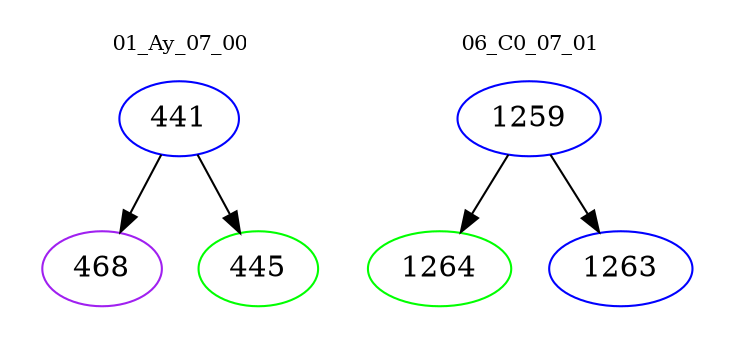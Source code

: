 digraph{
subgraph cluster_0 {
color = white
label = "01_Ay_07_00";
fontsize=10;
T0_441 [label="441", color="blue"]
T0_441 -> T0_468 [color="black"]
T0_468 [label="468", color="purple"]
T0_441 -> T0_445 [color="black"]
T0_445 [label="445", color="green"]
}
subgraph cluster_1 {
color = white
label = "06_C0_07_01";
fontsize=10;
T1_1259 [label="1259", color="blue"]
T1_1259 -> T1_1264 [color="black"]
T1_1264 [label="1264", color="green"]
T1_1259 -> T1_1263 [color="black"]
T1_1263 [label="1263", color="blue"]
}
}

